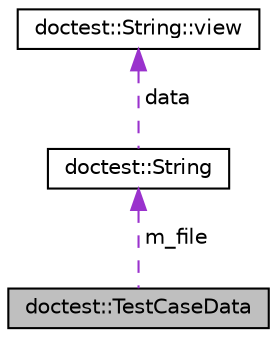 digraph "doctest::TestCaseData"
{
 // LATEX_PDF_SIZE
  edge [fontname="Helvetica",fontsize="10",labelfontname="Helvetica",labelfontsize="10"];
  node [fontname="Helvetica",fontsize="10",shape=record];
  Node1 [label="doctest::TestCaseData",height=0.2,width=0.4,color="black", fillcolor="grey75", style="filled", fontcolor="black",tooltip=" "];
  Node2 -> Node1 [dir="back",color="darkorchid3",fontsize="10",style="dashed",label=" m_file" ,fontname="Helvetica"];
  Node2 [label="doctest::String",height=0.2,width=0.4,color="black", fillcolor="white", style="filled",URL="$classdoctest_1_1_string.html",tooltip=" "];
  Node3 -> Node2 [dir="back",color="darkorchid3",fontsize="10",style="dashed",label=" data" ,fontname="Helvetica"];
  Node3 [label="doctest::String::view",height=0.2,width=0.4,color="black", fillcolor="white", style="filled",URL="$structdoctest_1_1_string_1_1view.html",tooltip="OCLINT avoid private static members."];
}
